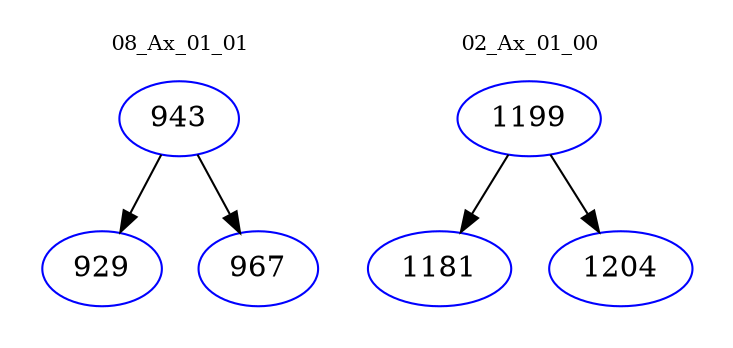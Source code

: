 digraph{
subgraph cluster_0 {
color = white
label = "08_Ax_01_01";
fontsize=10;
T0_943 [label="943", color="blue"]
T0_943 -> T0_929 [color="black"]
T0_929 [label="929", color="blue"]
T0_943 -> T0_967 [color="black"]
T0_967 [label="967", color="blue"]
}
subgraph cluster_1 {
color = white
label = "02_Ax_01_00";
fontsize=10;
T1_1199 [label="1199", color="blue"]
T1_1199 -> T1_1181 [color="black"]
T1_1181 [label="1181", color="blue"]
T1_1199 -> T1_1204 [color="black"]
T1_1204 [label="1204", color="blue"]
}
}
